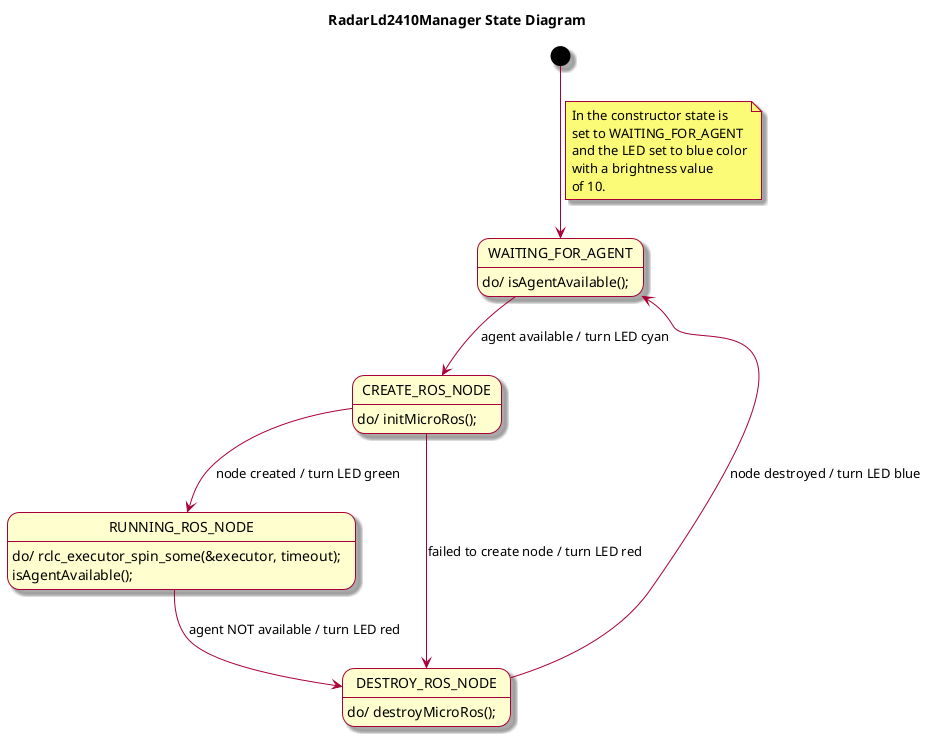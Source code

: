 @startuml

skin rose

title RadarLd2410Manager State Diagram

[*] --> WAITING_FOR_AGENT 
note on link 
  In the constructor state is 
  set to WAITING_FOR_AGENT 
  and the LED set to blue color
  with a brightness value
  of 10.
end note

state WAITING_FOR_AGENT {
  WAITING_FOR_AGENT: do/ isAgentAvailable();
}

state CREATE_ROS_NODE {
  CREATE_ROS_NODE : do/ initMicroRos();
}    

state RUNNING_ROS_NODE {
  RUNNING_ROS_NODE: do/ rclc_executor_spin_some(&executor, timeout);
  RUNNING_ROS_NODE:     isAgentAvailable();
}
state DESTROY_ROS_NODE {
  DESTROY_ROS_NODE: do/ destroyMicroRos();

}

WAITING_FOR_AGENT --> CREATE_ROS_NODE : agent available / turn LED cyan


CREATE_ROS_NODE --> RUNNING_ROS_NODE : node created / turn LED green
RUNNING_ROS_NODE --> DESTROY_ROS_NODE : agent NOT available / turn LED red
DESTROY_ROS_NODE -up-> WAITING_FOR_AGENT : node destroyed / turn LED blue
CREATE_ROS_NODE --> DESTROY_ROS_NODE : failed to create node / turn LED red

@enduml